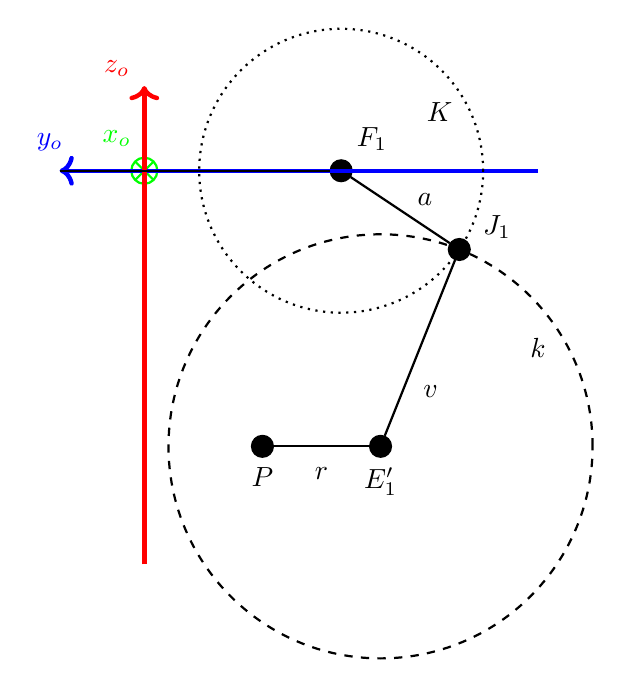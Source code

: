 % --------------------------------------------------
% filename: delta_param_side-view.tikz
% caption:  Projektion des Roboters auf die von von $y_0$ und $z_0$ aufgespannte Ebene zur Ermittlung des Schnittpunkt $J_1$
% label:    fig:delta_param_side-view
% date:     15.5.202
% --------------------------------------------------

\begin{tikzpicture}[cross/.style={path picture={ 
        \draw
        (path picture bounding box.south east) -- (path picture bounding box.north west) (path picture bounding box.south west) -- (path picture bounding box.north east);}}
    ]


    %%%%%%%%%%%%%%%%%%%%%%%%%%%%%%%%%%%%%%%%%%%%%%%%%%
    % DEFINE STYLES
    %%%%%%%%%%%%%%%%%%%%%%%%%%%%%%%%%%%%%%%%%%%%%%%%%%
    \tikzstyle{joint} = [circle, scale=0.8, fill=black, draw, thick]
    
    
    %%%%%%%%%%%%%%%%%%%%%%%%%%%%%%%%%%%%%%%%%%%%%%%%%%
    % DEFINE NODES
    %%%%%%%%%%%%%%%%%%%%%%%%%%%%%%%%%%%%%%%%%%%%%%%%%%
    \node (origin) at (0, 0) {};
    \node (revolute-joint) [label={[label distance=0.2]60:$F_1$}, joint] at (2.5, 0) {};
    \node (upper-spherical-bearing) [label={[label distance=1]5:$J_1$}, joint] at (4, -1) {};
    \node (lower-spherical-bearing) [label={[label distance=0.2]-90:$E_1'$}, joint] at (3, -3.5) {};
    \node (tcp) [label={[label distance=0.2]-90:$P$}, joint] at (1.5, -3.5) {};


    %%%%%%%%%%%%%%%%%%%%%%%%%%%%%%%%%%%%%%%%%%%%%%%%%%
    % COORDINATE SYSTEM (ORIGIN)
    %%%%%%%%%%%%%%%%%%%%%%%%%%%%%%%%%%%%%%%%%%%%%%%%%%
    \node (y_o) [label={[blue, shift={(0, 0)}]$y_o$}] at (-1.2, 0) {};
    \node (z_o) [label={[red, shift={(-0.35, -0.25)}]$z_o$}] at (0, 1.2) {};
    \node (x_o) [label={[green, shift={(-0.35, 0)}]$x_o$}, draw, green, circle, cross, thick] at (0, 0) {};
    
    \draw [->, blue, ultra thick] (5, 0) to (y_o);
    \draw [->, red, ultra thick] (0, -5) to (z_o);
    
    
    %%%%%%%%%%%%%%%%%%%%%%%%%%%%%%%%%%%%%%%%%%%%%%%%%%
    % KINEMATIC CHAIN
    %%%%%%%%%%%%%%%%%%%%%%%%%%%%%%%%%%%%%%%%%%%%%%%%%%
    \draw [thick] (y_o) -- (revolute-joint); 
    \draw [thick] (revolute-joint) -- (upper-spherical-bearing)
        node [near end, label={[label distance=0.1]$a$}] {};
    \draw [thick] (upper-spherical-bearing) -- (lower-spherical-bearing)
        node[near end, label={[label distance=0.1]0:$v$}] {};
    \draw [thick] (lower-spherical-bearing) -- (tcp)
        node[midway, label={[label distance=0.2]-90:$r$}] {};
        
    
    %%%%%%%%%%%%%%%%%%%%%%%%%%%%%%%%%%%%%%%%%%%%%%%%%%
    % CIRCLES
    %%%%%%%%%%%%%%%%%%%%%%%%%%%%%%%%%%%%%%%%%%%%%%%%%%    
    \draw [thick, dotted] (revolute-joint) circle (1.803)
        node (K) at (3.75, .75) {$K$};
     
    \draw [thick, dashed] (lower-spherical-bearing) circle (2.693)    
        node (k) at (5, -2.25) {$k$};
    
\end{tikzpicture}